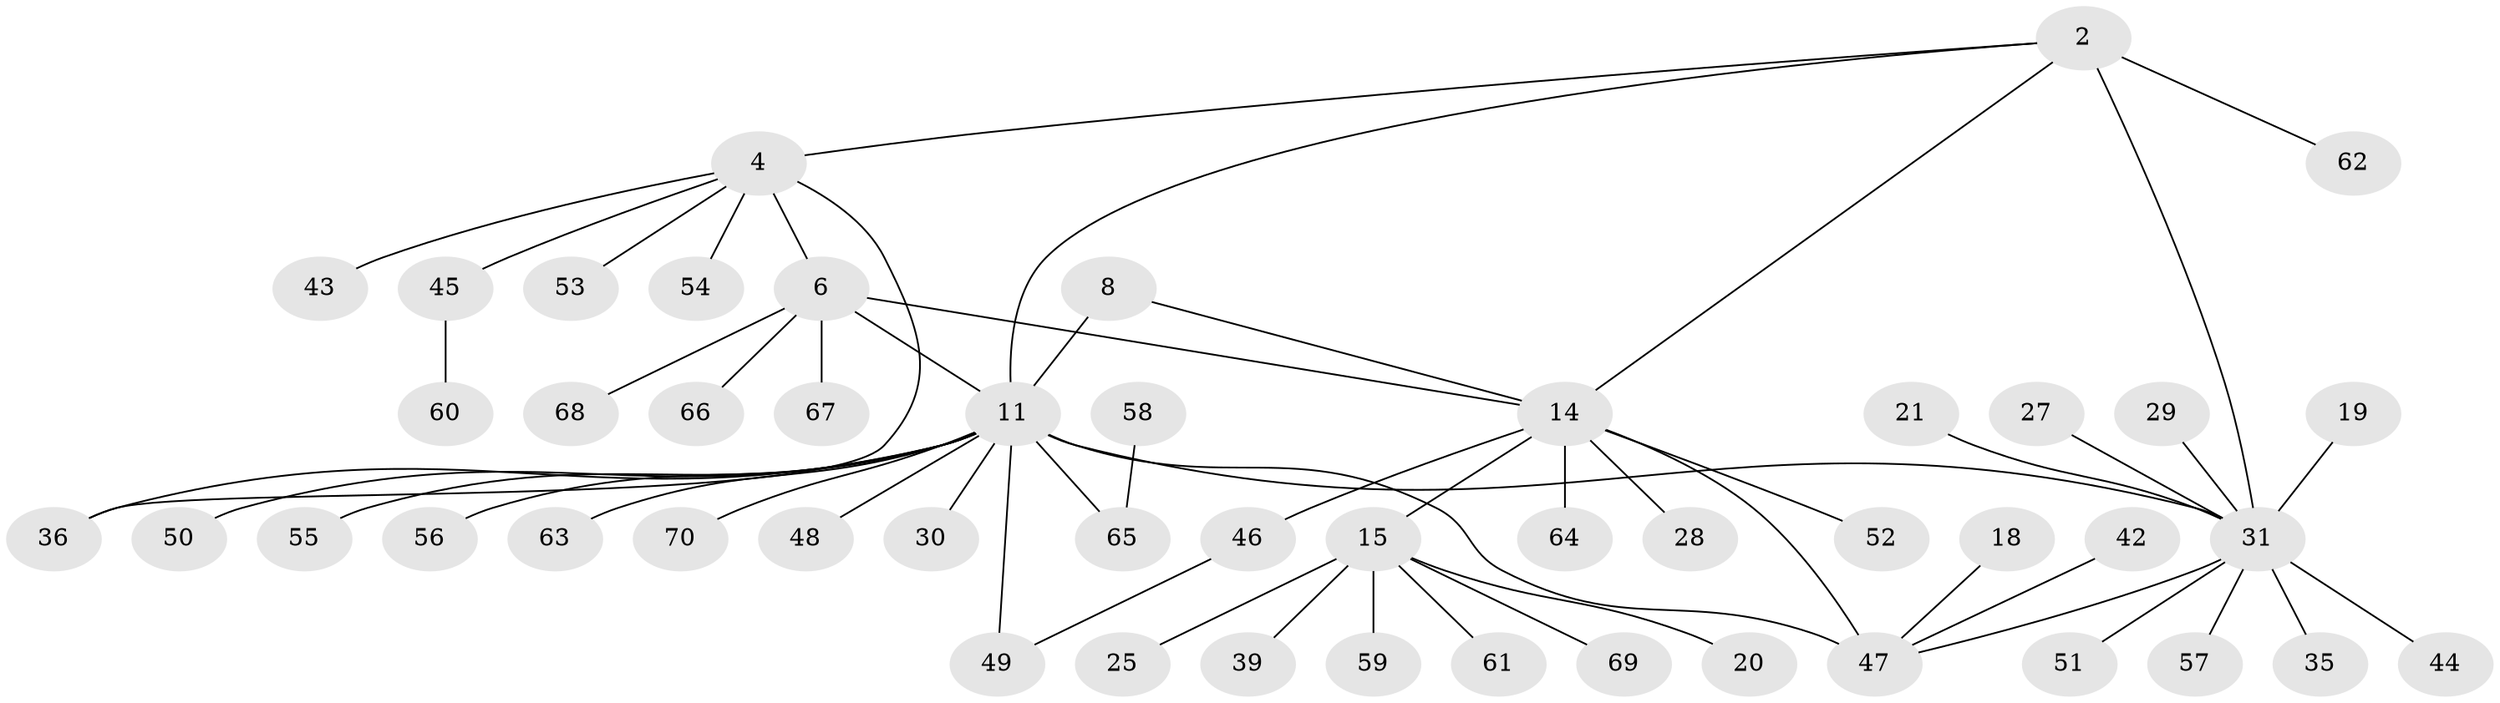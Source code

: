 // original degree distribution, {3: 0.1, 5: 0.07142857142857142, 14: 0.014285714285714285, 8: 0.04285714285714286, 7: 0.02857142857142857, 11: 0.014285714285714285, 2: 0.15714285714285714, 1: 0.5571428571428572, 4: 0.014285714285714285}
// Generated by graph-tools (version 1.1) at 2025/58/03/04/25 21:58:34]
// undirected, 49 vertices, 56 edges
graph export_dot {
graph [start="1"]
  node [color=gray90,style=filled];
  2 [super="+1"];
  4;
  6 [super="+5"];
  8;
  11 [super="+9"];
  14 [super="+13"];
  15;
  18;
  19;
  20;
  21;
  25;
  27 [super="+22"];
  28;
  29;
  30;
  31 [super="+17"];
  35;
  36;
  39;
  42;
  43;
  44;
  45 [super="+34"];
  46;
  47 [super="+40+33+12"];
  48;
  49 [super="+23"];
  50 [super="+41"];
  51;
  52;
  53;
  54;
  55;
  56;
  57;
  58;
  59;
  60;
  61;
  62;
  63;
  64;
  65 [super="+37"];
  66 [super="+26"];
  67;
  68;
  69;
  70 [super="+38"];
  2 -- 4;
  2 -- 62;
  2 -- 11;
  2 -- 14;
  2 -- 31 [weight=2];
  4 -- 6 [weight=2];
  4 -- 36;
  4 -- 43;
  4 -- 53;
  4 -- 54;
  4 -- 45;
  6 -- 11 [weight=2];
  6 -- 67;
  6 -- 68;
  6 -- 14;
  6 -- 66;
  8 -- 14;
  8 -- 11 [weight=2];
  11 -- 30 [weight=2];
  11 -- 31 [weight=3];
  11 -- 36;
  11 -- 63;
  11 -- 48;
  11 -- 55;
  11 -- 56;
  11 -- 49;
  11 -- 47 [weight=2];
  11 -- 65;
  11 -- 70;
  11 -- 50;
  14 -- 15 [weight=2];
  14 -- 52;
  14 -- 64;
  14 -- 46;
  14 -- 28;
  14 -- 47 [weight=2];
  15 -- 20;
  15 -- 25;
  15 -- 39;
  15 -- 59;
  15 -- 61;
  15 -- 69;
  18 -- 47;
  19 -- 31;
  21 -- 31;
  27 -- 31;
  29 -- 31;
  31 -- 35;
  31 -- 44;
  31 -- 51;
  31 -- 57;
  31 -- 47;
  42 -- 47;
  45 -- 60;
  46 -- 49;
  58 -- 65;
}
